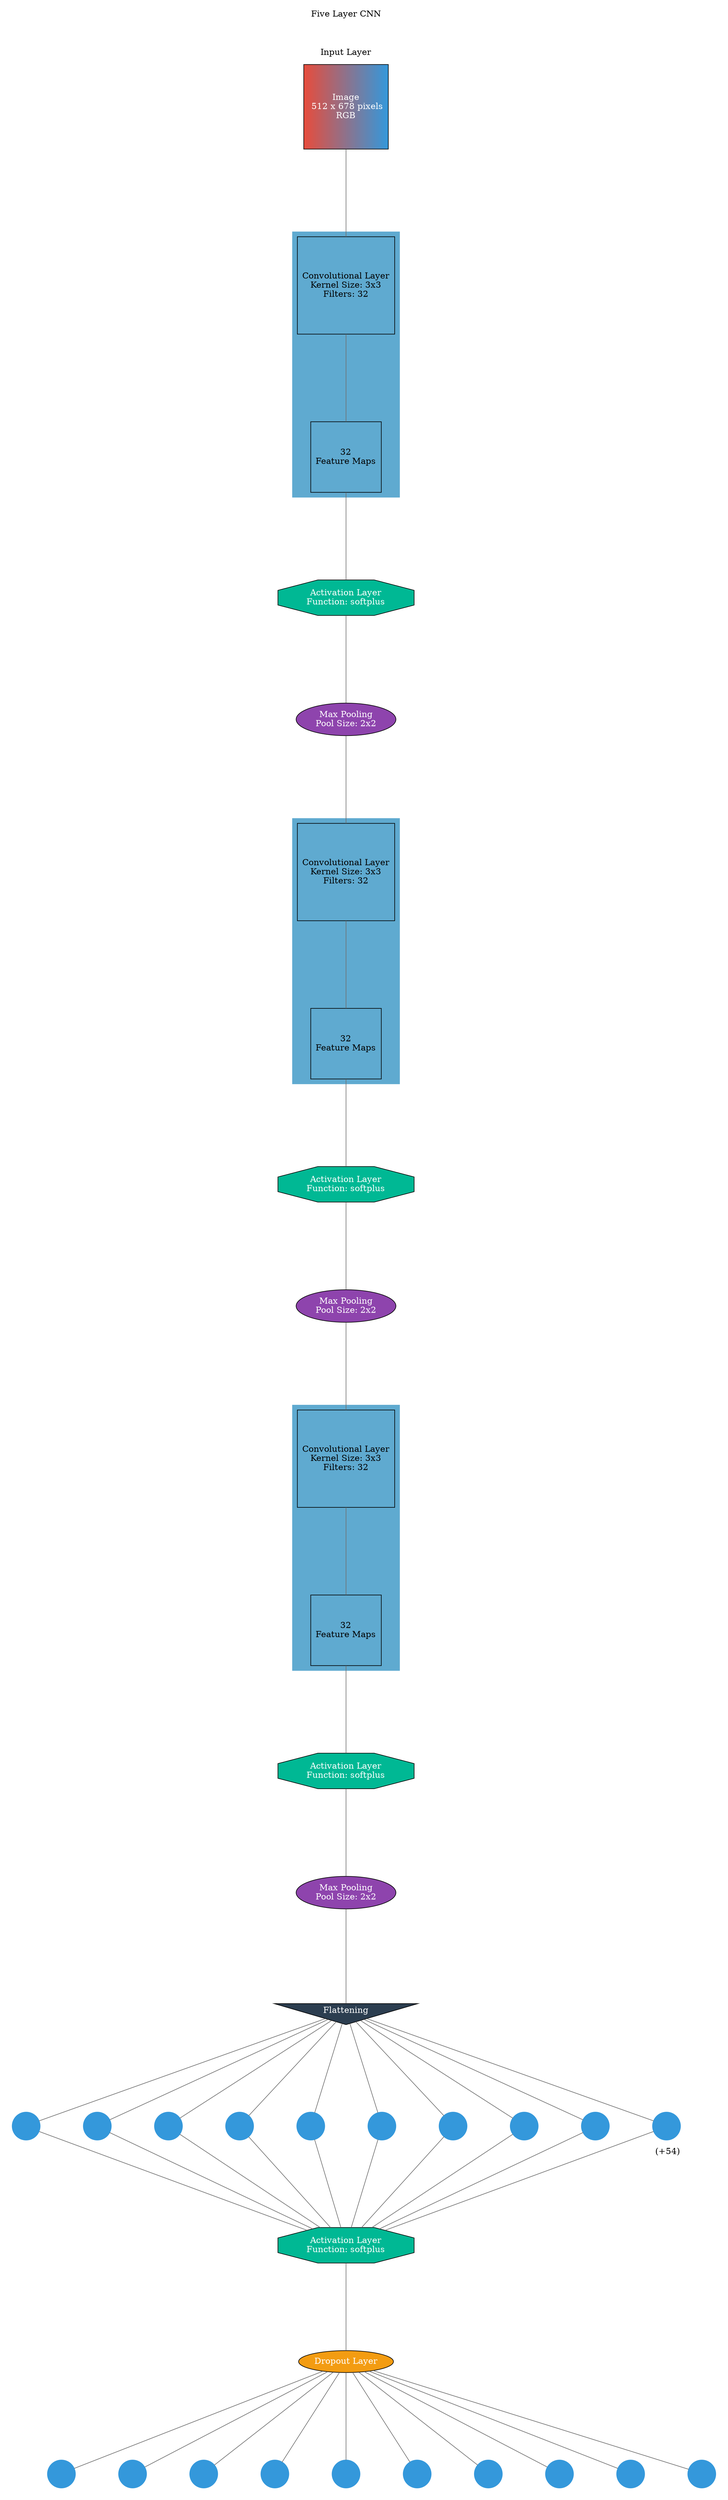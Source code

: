 digraph g {
	graph [nodesep=1 ranksep=2 splines=false]
	edge [arrowhead=none color="#707070"]
	subgraph cluster_input {
		node [fillcolor="#e74c3c:#3498db" fontcolor=white shape=square style=filled]
		color=white label="Five Layer CNN



Input Layer"
		1 [label="Image
 512 x 678 pixels
RGB" fontcolor=white]
	}
	conv_2 -> 2
	1 -> conv_2
	subgraph cluster_1 {
		color="#5faad0" style=filled
		conv_2 [label="Convolutional Layer
Kernel Size: 3x3
Filters: 32" shape=square]
		2 [label="32
Feature Maps" shape=square]
	}
	2 -> 3
	subgraph cluster_2 {
		color=white
		3 [label="Activation Layer
Function: softplus" fillcolor="#00b894" fontcolor=white shape=octagon style=filled]
	}
	3 -> 4
	subgraph cluster_3 {
		color=white
		4 [label="Max Pooling
Pool Size: 2x2" fillcolor="#8e44ad" fontcolor=white style=filled]
	}
	conv_5 -> 5
	4 -> conv_5
	subgraph cluster_4 {
		color="#5faad0" style=filled
		conv_5 [label="Convolutional Layer
Kernel Size: 3x3
Filters: 32" shape=square]
		5 [label="32
Feature Maps" shape=square]
	}
	5 -> 6
	subgraph cluster_5 {
		color=white
		6 [label="Activation Layer
Function: softplus" fillcolor="#00b894" fontcolor=white shape=octagon style=filled]
	}
	6 -> 7
	subgraph cluster_6 {
		color=white
		7 [label="Max Pooling
Pool Size: 2x2" fillcolor="#8e44ad" fontcolor=white style=filled]
	}
	conv_8 -> 8
	7 -> conv_8
	subgraph cluster_7 {
		color="#5faad0" style=filled
		conv_8 [label="Convolutional Layer
Kernel Size: 3x3
Filters: 32" shape=square]
		8 [label="32
Feature Maps" shape=square]
	}
	8 -> 9
	subgraph cluster_8 {
		color=white
		9 [label="Activation Layer
Function: softplus" fillcolor="#00b894" fontcolor=white shape=octagon style=filled]
	}
	9 -> 10
	subgraph cluster_9 {
		color=white
		10 [label="Max Pooling
Pool Size: 2x2" fillcolor="#8e44ad" fontcolor=white style=filled]
	}
	10 -> 11
	subgraph cluster_10 {
		color=white
		11 [label=Flattening fillcolor="#2c3e50" fontcolor=white shape=invtriangle style=filled]
	}
	11 -> 12
	11 -> 13
	11 -> 14
	11 -> 15
	11 -> 16
	11 -> 17
	11 -> 18
	11 -> 19
	11 -> 20
	11 -> 21
	subgraph cluster_11 {
		color=white
		rank=same
		label=" (+54)" labeljust=right labelloc=b
		12 [color="#3498db" fontcolor="#3498db" shape=circle style=filled]
		13 [color="#3498db" fontcolor="#3498db" shape=circle style=filled]
		14 [color="#3498db" fontcolor="#3498db" shape=circle style=filled]
		15 [color="#3498db" fontcolor="#3498db" shape=circle style=filled]
		16 [color="#3498db" fontcolor="#3498db" shape=circle style=filled]
		17 [color="#3498db" fontcolor="#3498db" shape=circle style=filled]
		18 [color="#3498db" fontcolor="#3498db" shape=circle style=filled]
		19 [color="#3498db" fontcolor="#3498db" shape=circle style=filled]
		20 [color="#3498db" fontcolor="#3498db" shape=circle style=filled]
		21 [color="#3498db" fontcolor="#3498db" shape=circle style=filled]
	}
	12 -> 22
	13 -> 22
	14 -> 22
	15 -> 22
	16 -> 22
	17 -> 22
	18 -> 22
	19 -> 22
	20 -> 22
	21 -> 22
	subgraph cluster_12 {
		color=white
		22 [label="Activation Layer
Function: softplus" fillcolor="#00b894" fontcolor=white shape=octagon style=filled]
	}
	22 -> 23
	subgraph cluster_13 {
		color=white
		23 [label="Dropout Layer" fillcolor="#f39c12" fontcolor=white style=filled]
	}
	23 -> 24
	23 -> 25
	23 -> 26
	23 -> 27
	23 -> 28
	23 -> 29
	23 -> 30
	23 -> 31
	23 -> 32
	23 -> 33
	subgraph cluster_14 {
		color=white
		rank=same
		label="" labeljust=right labelloc=b
		24 [color="#3498db" fontcolor="#3498db" shape=circle style=filled]
		25 [color="#3498db" fontcolor="#3498db" shape=circle style=filled]
		26 [color="#3498db" fontcolor="#3498db" shape=circle style=filled]
		27 [color="#3498db" fontcolor="#3498db" shape=circle style=filled]
		28 [color="#3498db" fontcolor="#3498db" shape=circle style=filled]
		29 [color="#3498db" fontcolor="#3498db" shape=circle style=filled]
		30 [color="#3498db" fontcolor="#3498db" shape=circle style=filled]
		31 [color="#3498db" fontcolor="#3498db" shape=circle style=filled]
		32 [color="#3498db" fontcolor="#3498db" shape=circle style=filled]
		33 [color="#3498db" fontcolor="#3498db" shape=circle style=filled]
	}
	subgraph cluster_output {
	}
	arrowShape=none
}
